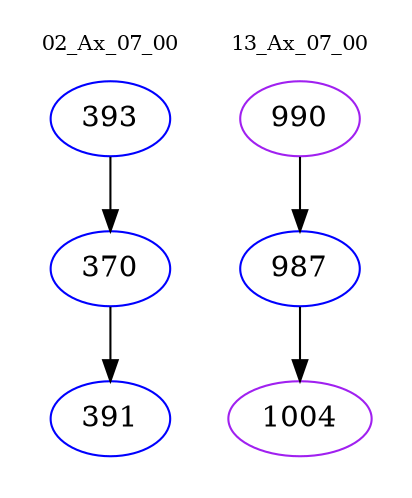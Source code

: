 digraph{
subgraph cluster_0 {
color = white
label = "02_Ax_07_00";
fontsize=10;
T0_393 [label="393", color="blue"]
T0_393 -> T0_370 [color="black"]
T0_370 [label="370", color="blue"]
T0_370 -> T0_391 [color="black"]
T0_391 [label="391", color="blue"]
}
subgraph cluster_1 {
color = white
label = "13_Ax_07_00";
fontsize=10;
T1_990 [label="990", color="purple"]
T1_990 -> T1_987 [color="black"]
T1_987 [label="987", color="blue"]
T1_987 -> T1_1004 [color="black"]
T1_1004 [label="1004", color="purple"]
}
}
